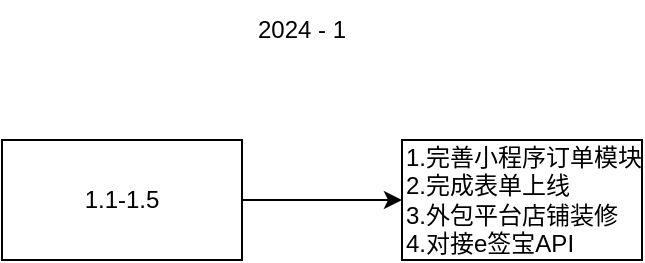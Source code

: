 <mxfile version="20.3.0" type="device"><diagram id="S0OBw-55t_cEVqz159nJ" name="第 1 页"><mxGraphModel dx="1102" dy="865" grid="1" gridSize="10" guides="1" tooltips="1" connect="1" arrows="1" fold="1" page="1" pageScale="1" pageWidth="827" pageHeight="1169" math="0" shadow="0"><root><mxCell id="0"/><mxCell id="1" parent="0"/><mxCell id="QSnqhgmcPODnA74dR-yJ-1" value="2024 - 1" style="text;html=1;strokeColor=none;fillColor=none;align=center;verticalAlign=middle;whiteSpace=wrap;rounded=0;" vertex="1" parent="1"><mxGeometry x="200" y="50" width="60" height="30" as="geometry"/></mxCell><mxCell id="QSnqhgmcPODnA74dR-yJ-4" value="" style="edgeStyle=orthogonalEdgeStyle;rounded=0;orthogonalLoop=1;jettySize=auto;html=1;" edge="1" parent="1" source="QSnqhgmcPODnA74dR-yJ-2" target="QSnqhgmcPODnA74dR-yJ-3"><mxGeometry relative="1" as="geometry"/></mxCell><mxCell id="QSnqhgmcPODnA74dR-yJ-2" value="1.1-1.5" style="rounded=0;whiteSpace=wrap;html=1;" vertex="1" parent="1"><mxGeometry x="80" y="120" width="120" height="60" as="geometry"/></mxCell><mxCell id="QSnqhgmcPODnA74dR-yJ-3" value="1.完善小程序订单模块&lt;br&gt;2.完成表单上线&lt;br&gt;3.外包平台店铺装修&lt;br&gt;4.对接e签宝API" style="whiteSpace=wrap;html=1;rounded=0;align=left;" vertex="1" parent="1"><mxGeometry x="280" y="120" width="120" height="60" as="geometry"/></mxCell></root></mxGraphModel></diagram></mxfile>